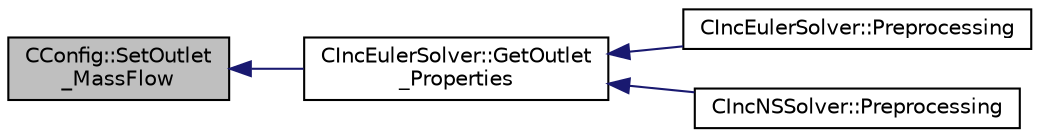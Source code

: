 digraph "CConfig::SetOutlet_MassFlow"
{
  edge [fontname="Helvetica",fontsize="10",labelfontname="Helvetica",labelfontsize="10"];
  node [fontname="Helvetica",fontsize="10",shape=record];
  rankdir="LR";
  Node15237 [label="CConfig::SetOutlet\l_MassFlow",height=0.2,width=0.4,color="black", fillcolor="grey75", style="filled", fontcolor="black"];
  Node15237 -> Node15238 [dir="back",color="midnightblue",fontsize="10",style="solid",fontname="Helvetica"];
  Node15238 [label="CIncEulerSolver::GetOutlet\l_Properties",height=0.2,width=0.4,color="black", fillcolor="white", style="filled",URL="$class_c_inc_euler_solver.html#aacea1dc960644b2fb82b191b17bf9056",tooltip="A virtual member. "];
  Node15238 -> Node15239 [dir="back",color="midnightblue",fontsize="10",style="solid",fontname="Helvetica"];
  Node15239 [label="CIncEulerSolver::Preprocessing",height=0.2,width=0.4,color="black", fillcolor="white", style="filled",URL="$class_c_inc_euler_solver.html#aabd902b10cc9b41b6b2c406efba0ac41",tooltip="Compute primitive variables and their gradients. "];
  Node15238 -> Node15240 [dir="back",color="midnightblue",fontsize="10",style="solid",fontname="Helvetica"];
  Node15240 [label="CIncNSSolver::Preprocessing",height=0.2,width=0.4,color="black", fillcolor="white", style="filled",URL="$class_c_inc_n_s_solver.html#ae84f6e86313acd1da80c505b4eab81e5",tooltip="Restart residual and compute gradients. "];
}
